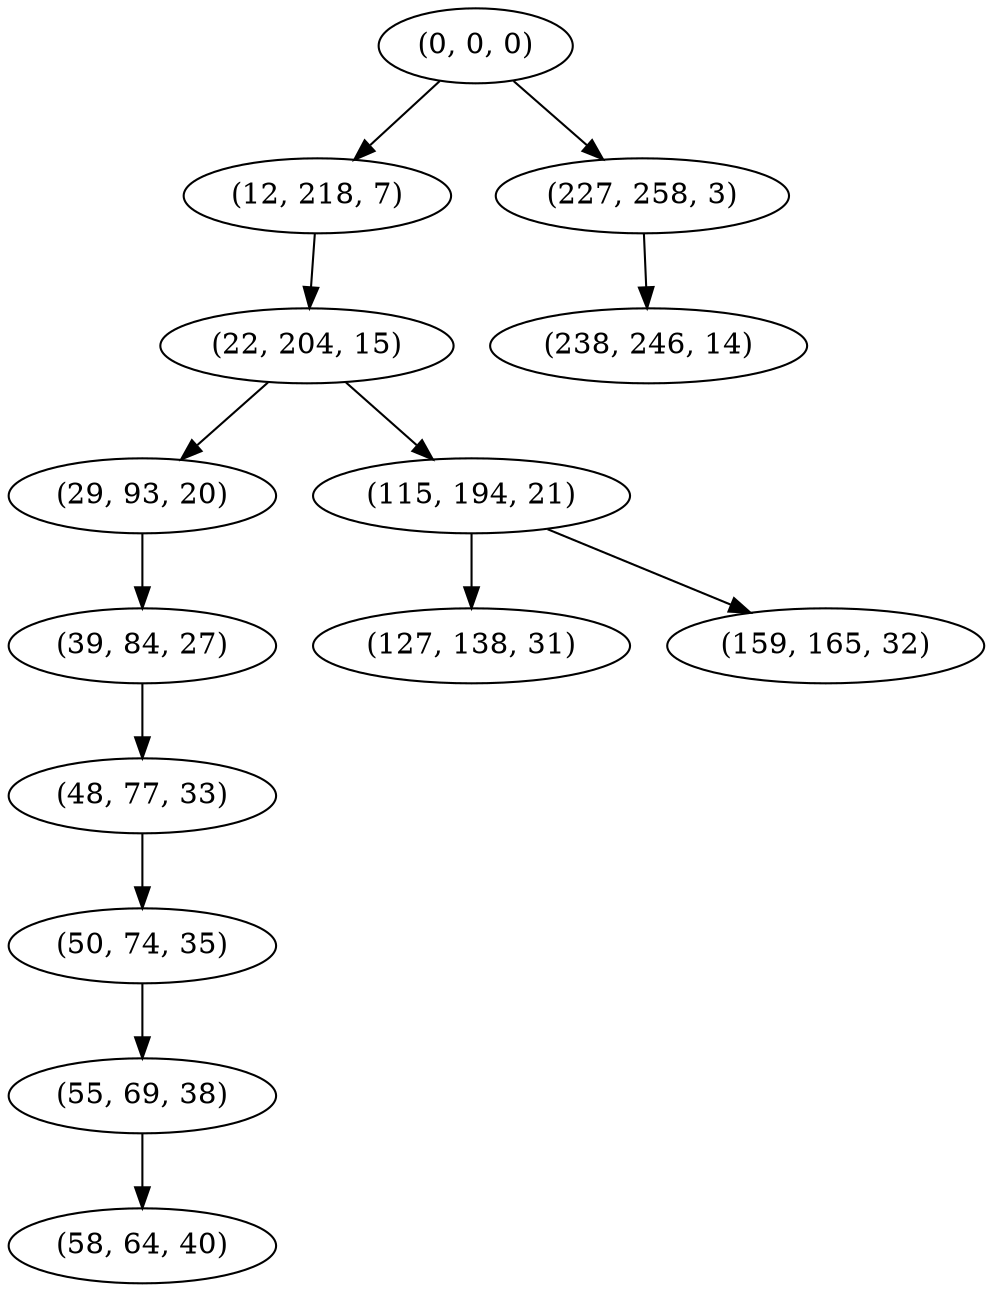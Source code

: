 digraph tree {
    "(0, 0, 0)";
    "(12, 218, 7)";
    "(22, 204, 15)";
    "(29, 93, 20)";
    "(39, 84, 27)";
    "(48, 77, 33)";
    "(50, 74, 35)";
    "(55, 69, 38)";
    "(58, 64, 40)";
    "(115, 194, 21)";
    "(127, 138, 31)";
    "(159, 165, 32)";
    "(227, 258, 3)";
    "(238, 246, 14)";
    "(0, 0, 0)" -> "(12, 218, 7)";
    "(0, 0, 0)" -> "(227, 258, 3)";
    "(12, 218, 7)" -> "(22, 204, 15)";
    "(22, 204, 15)" -> "(29, 93, 20)";
    "(22, 204, 15)" -> "(115, 194, 21)";
    "(29, 93, 20)" -> "(39, 84, 27)";
    "(39, 84, 27)" -> "(48, 77, 33)";
    "(48, 77, 33)" -> "(50, 74, 35)";
    "(50, 74, 35)" -> "(55, 69, 38)";
    "(55, 69, 38)" -> "(58, 64, 40)";
    "(115, 194, 21)" -> "(127, 138, 31)";
    "(115, 194, 21)" -> "(159, 165, 32)";
    "(227, 258, 3)" -> "(238, 246, 14)";
}

